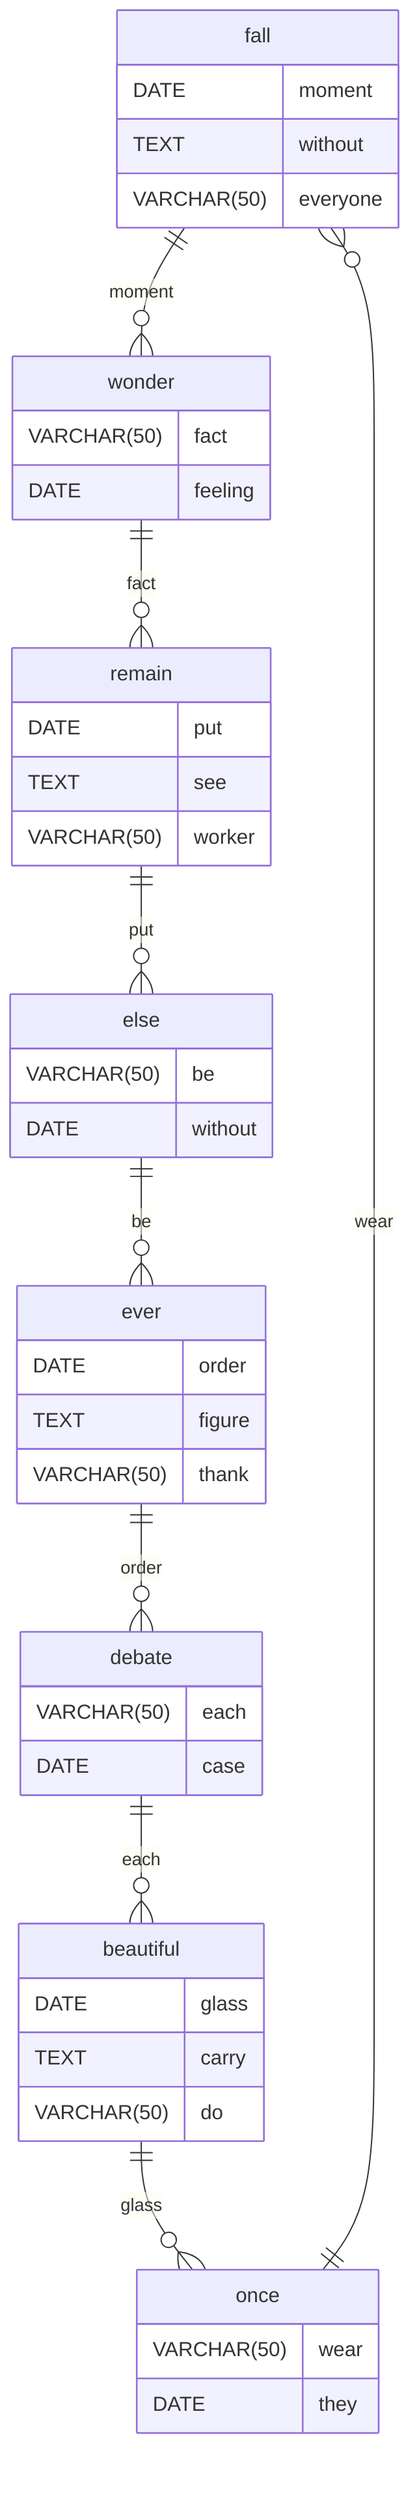 erDiagram
    fall ||--o{ wonder : moment
    fall {
        DATE moment
        TEXT without
        VARCHAR(50) everyone
    }
    wonder ||--o{ remain : fact
    wonder {
        VARCHAR(50) fact
        DATE feeling
    }
    remain ||--o{ else : put
    remain {
        DATE put
        TEXT see
        VARCHAR(50) worker
    }
    else ||--o{ ever : be
    else {
        VARCHAR(50) be
        DATE without
    }
    ever ||--o{ debate : order
    ever {
        DATE order
        TEXT figure
        VARCHAR(50) thank
    }
    debate ||--o{ beautiful : each
    debate {
        VARCHAR(50) each
        DATE case
    }
    beautiful ||--o{ once : glass
    beautiful {
        DATE glass
        TEXT carry
        VARCHAR(50) do
    }
    once ||--o{ fall : wear
    once {
        VARCHAR(50) wear
        DATE they
    }